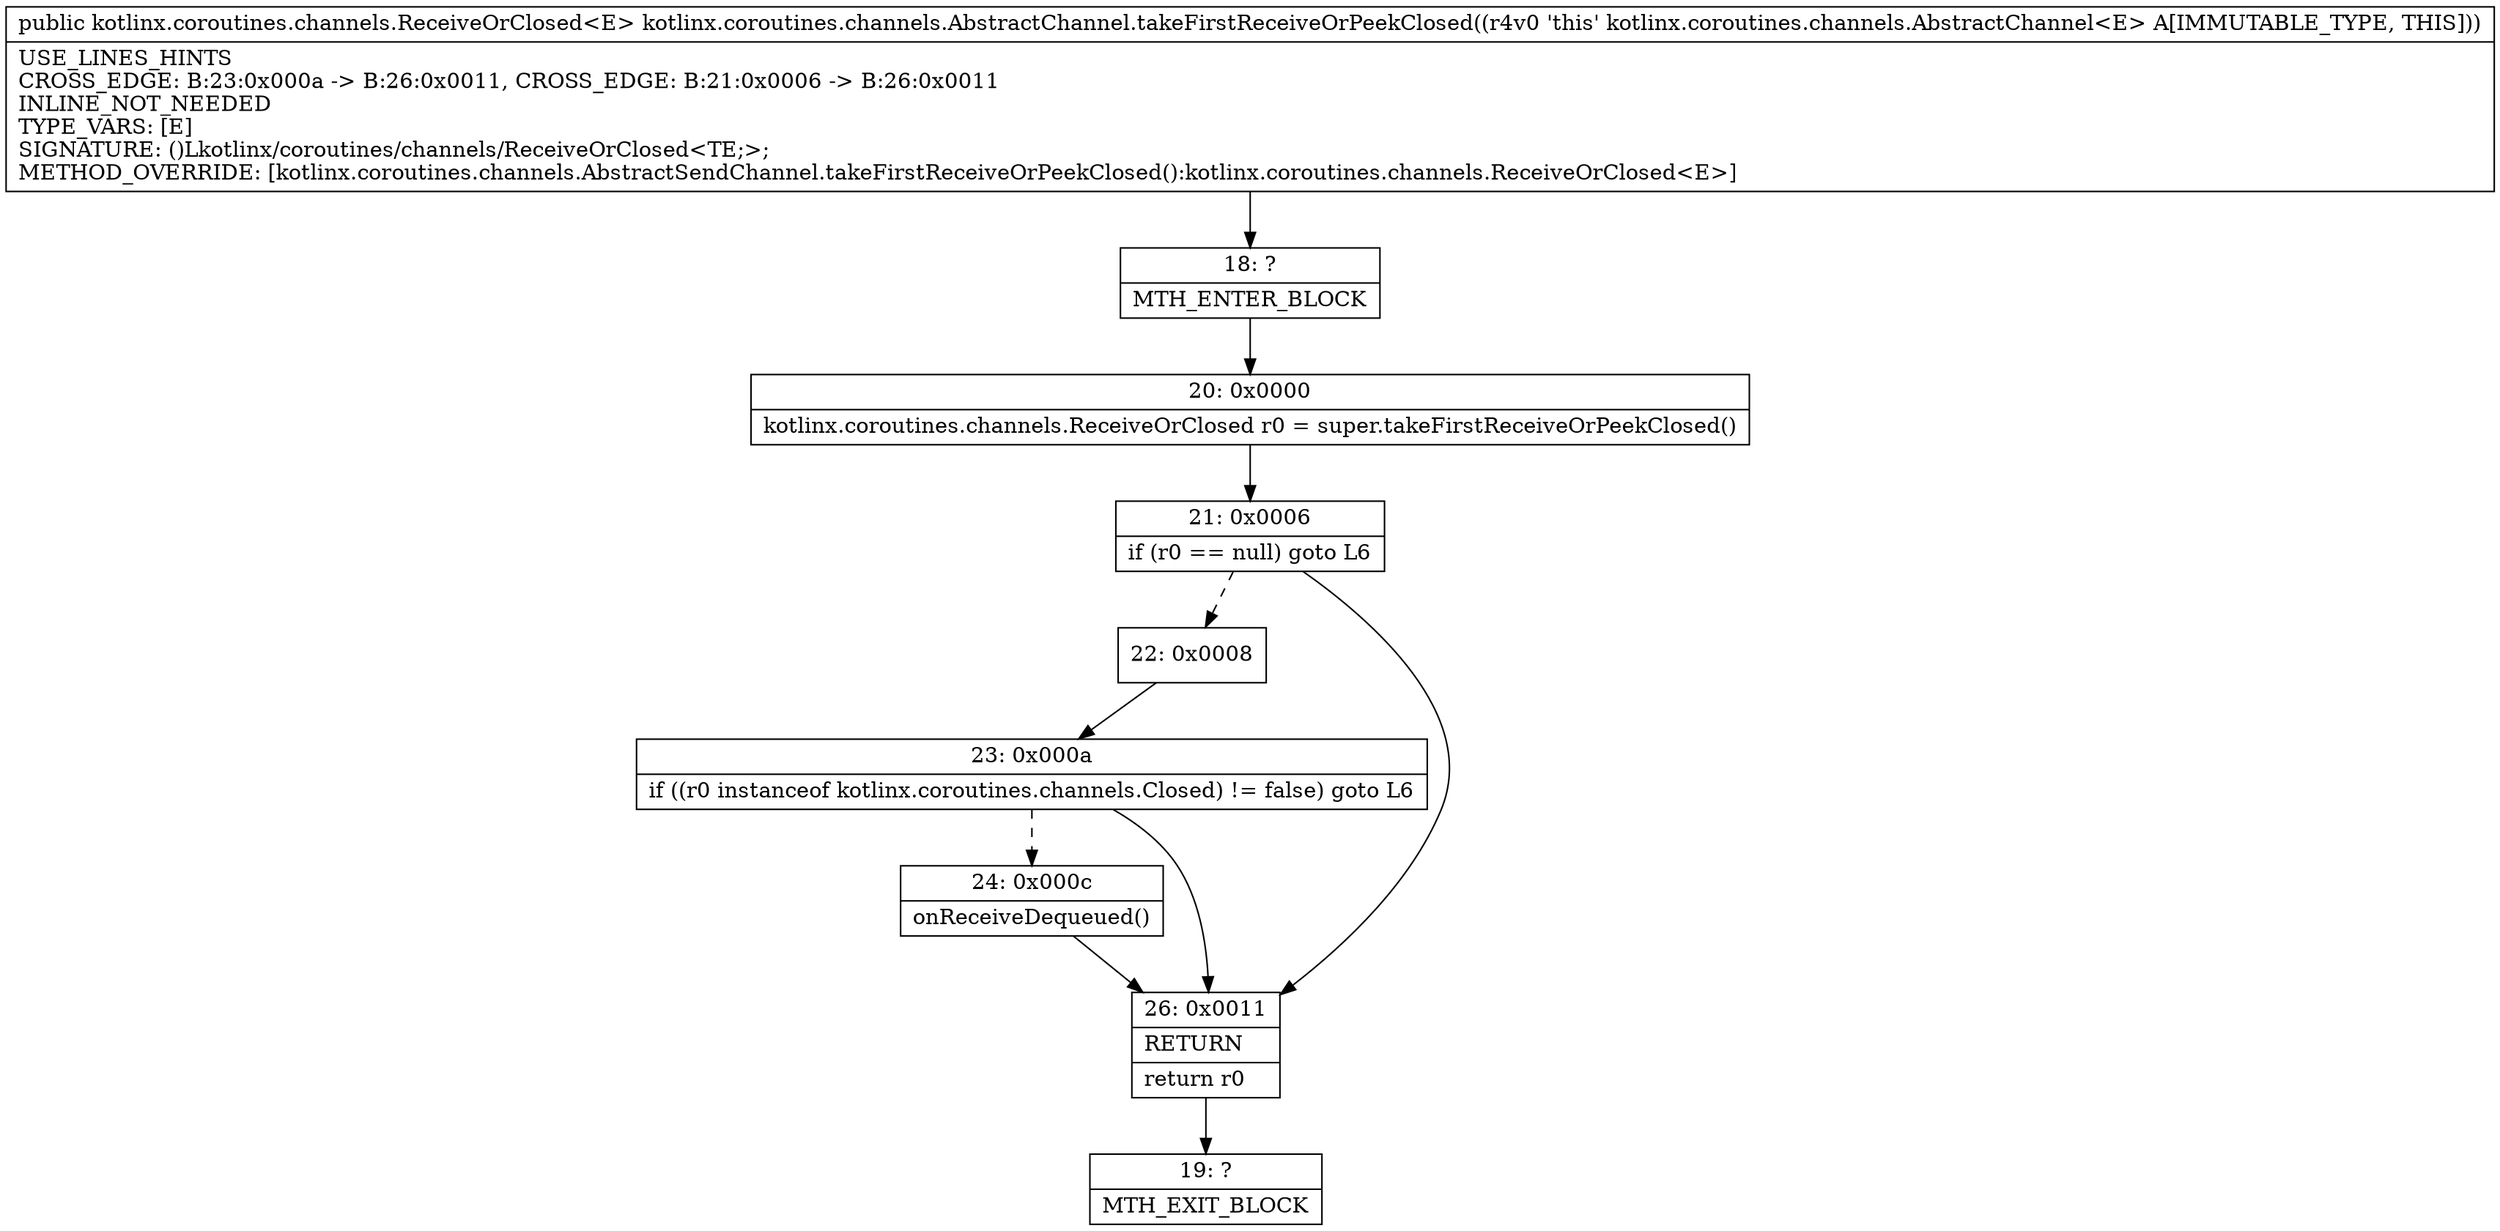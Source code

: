 digraph "CFG forkotlinx.coroutines.channels.AbstractChannel.takeFirstReceiveOrPeekClosed()Lkotlinx\/coroutines\/channels\/ReceiveOrClosed;" {
Node_18 [shape=record,label="{18\:\ ?|MTH_ENTER_BLOCK\l}"];
Node_20 [shape=record,label="{20\:\ 0x0000|kotlinx.coroutines.channels.ReceiveOrClosed r0 = super.takeFirstReceiveOrPeekClosed()\l}"];
Node_21 [shape=record,label="{21\:\ 0x0006|if (r0 == null) goto L6\l}"];
Node_22 [shape=record,label="{22\:\ 0x0008}"];
Node_23 [shape=record,label="{23\:\ 0x000a|if ((r0 instanceof kotlinx.coroutines.channels.Closed) != false) goto L6\l}"];
Node_24 [shape=record,label="{24\:\ 0x000c|onReceiveDequeued()\l}"];
Node_26 [shape=record,label="{26\:\ 0x0011|RETURN\l|return r0\l}"];
Node_19 [shape=record,label="{19\:\ ?|MTH_EXIT_BLOCK\l}"];
MethodNode[shape=record,label="{public kotlinx.coroutines.channels.ReceiveOrClosed\<E\> kotlinx.coroutines.channels.AbstractChannel.takeFirstReceiveOrPeekClosed((r4v0 'this' kotlinx.coroutines.channels.AbstractChannel\<E\> A[IMMUTABLE_TYPE, THIS]))  | USE_LINES_HINTS\lCROSS_EDGE: B:23:0x000a \-\> B:26:0x0011, CROSS_EDGE: B:21:0x0006 \-\> B:26:0x0011\lINLINE_NOT_NEEDED\lTYPE_VARS: [E]\lSIGNATURE: ()Lkotlinx\/coroutines\/channels\/ReceiveOrClosed\<TE;\>;\lMETHOD_OVERRIDE: [kotlinx.coroutines.channels.AbstractSendChannel.takeFirstReceiveOrPeekClosed():kotlinx.coroutines.channels.ReceiveOrClosed\<E\>]\l}"];
MethodNode -> Node_18;Node_18 -> Node_20;
Node_20 -> Node_21;
Node_21 -> Node_22[style=dashed];
Node_21 -> Node_26;
Node_22 -> Node_23;
Node_23 -> Node_24[style=dashed];
Node_23 -> Node_26;
Node_24 -> Node_26;
Node_26 -> Node_19;
}

